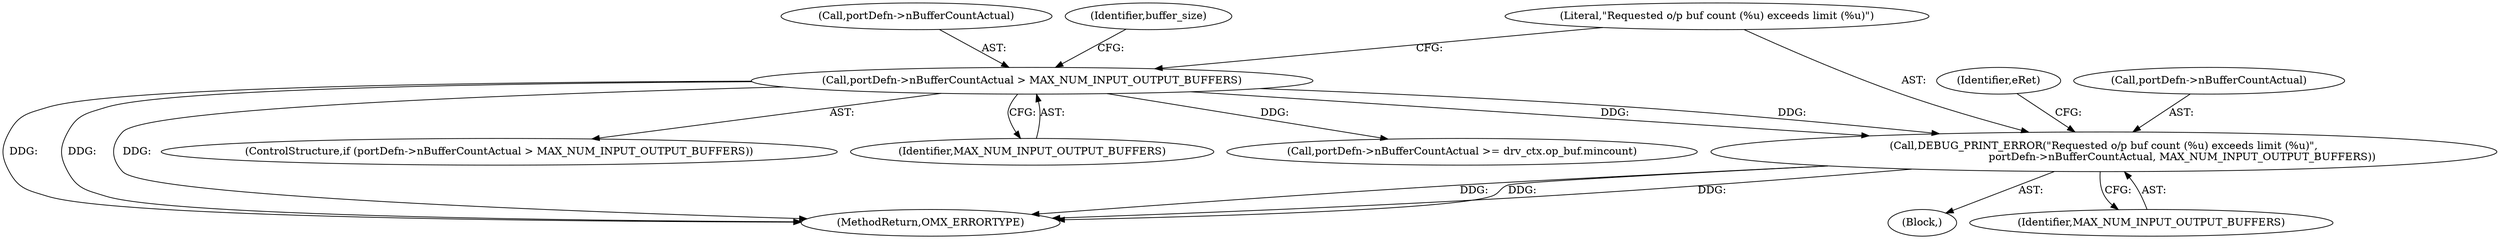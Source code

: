 digraph "0_Android_46e305be6e670a5a0041b0b4861122a0f1aabefa_2@pointer" {
"1000658" [label="(Call,DEBUG_PRINT_ERROR(\"Requested o/p buf count (%u) exceeds limit (%u)\",\n                                               portDefn->nBufferCountActual, MAX_NUM_INPUT_OUTPUT_BUFFERS))"];
"1000652" [label="(Call,portDefn->nBufferCountActual > MAX_NUM_INPUT_OUTPUT_BUFFERS)"];
"1000663" [label="(Identifier,MAX_NUM_INPUT_OUTPUT_BUFFERS)"];
"1000656" [label="(Identifier,MAX_NUM_INPUT_OUTPUT_BUFFERS)"];
"1000665" [label="(Identifier,eRet)"];
"1000660" [label="(Call,portDefn->nBufferCountActual)"];
"1000658" [label="(Call,DEBUG_PRINT_ERROR(\"Requested o/p buf count (%u) exceeds limit (%u)\",\n                                               portDefn->nBufferCountActual, MAX_NUM_INPUT_OUTPUT_BUFFERS))"];
"1000652" [label="(Call,portDefn->nBufferCountActual > MAX_NUM_INPUT_OUTPUT_BUFFERS)"];
"1000653" [label="(Call,portDefn->nBufferCountActual)"];
"1000695" [label="(Call,portDefn->nBufferCountActual >= drv_ctx.op_buf.mincount)"];
"1003158" [label="(MethodReturn,OMX_ERRORTYPE)"];
"1000671" [label="(Identifier,buffer_size)"];
"1000651" [label="(ControlStructure,if (portDefn->nBufferCountActual > MAX_NUM_INPUT_OUTPUT_BUFFERS))"];
"1000657" [label="(Block,)"];
"1000659" [label="(Literal,\"Requested o/p buf count (%u) exceeds limit (%u)\")"];
"1000658" -> "1000657"  [label="AST: "];
"1000658" -> "1000663"  [label="CFG: "];
"1000659" -> "1000658"  [label="AST: "];
"1000660" -> "1000658"  [label="AST: "];
"1000663" -> "1000658"  [label="AST: "];
"1000665" -> "1000658"  [label="CFG: "];
"1000658" -> "1003158"  [label="DDG: "];
"1000658" -> "1003158"  [label="DDG: "];
"1000658" -> "1003158"  [label="DDG: "];
"1000652" -> "1000658"  [label="DDG: "];
"1000652" -> "1000658"  [label="DDG: "];
"1000652" -> "1000651"  [label="AST: "];
"1000652" -> "1000656"  [label="CFG: "];
"1000653" -> "1000652"  [label="AST: "];
"1000656" -> "1000652"  [label="AST: "];
"1000659" -> "1000652"  [label="CFG: "];
"1000671" -> "1000652"  [label="CFG: "];
"1000652" -> "1003158"  [label="DDG: "];
"1000652" -> "1003158"  [label="DDG: "];
"1000652" -> "1003158"  [label="DDG: "];
"1000652" -> "1000695"  [label="DDG: "];
}
